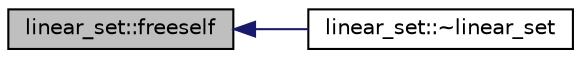 digraph "linear_set::freeself"
{
  edge [fontname="Helvetica",fontsize="10",labelfontname="Helvetica",labelfontsize="10"];
  node [fontname="Helvetica",fontsize="10",shape=record];
  rankdir="LR";
  Node4673 [label="linear_set::freeself",height=0.2,width=0.4,color="black", fillcolor="grey75", style="filled", fontcolor="black"];
  Node4673 -> Node4674 [dir="back",color="midnightblue",fontsize="10",style="solid",fontname="Helvetica"];
  Node4674 [label="linear_set::~linear_set",height=0.2,width=0.4,color="black", fillcolor="white", style="filled",URL="$dd/d86/classlinear__set.html#ac49533efb6f4087e4078f9de5aa2a637"];
}
